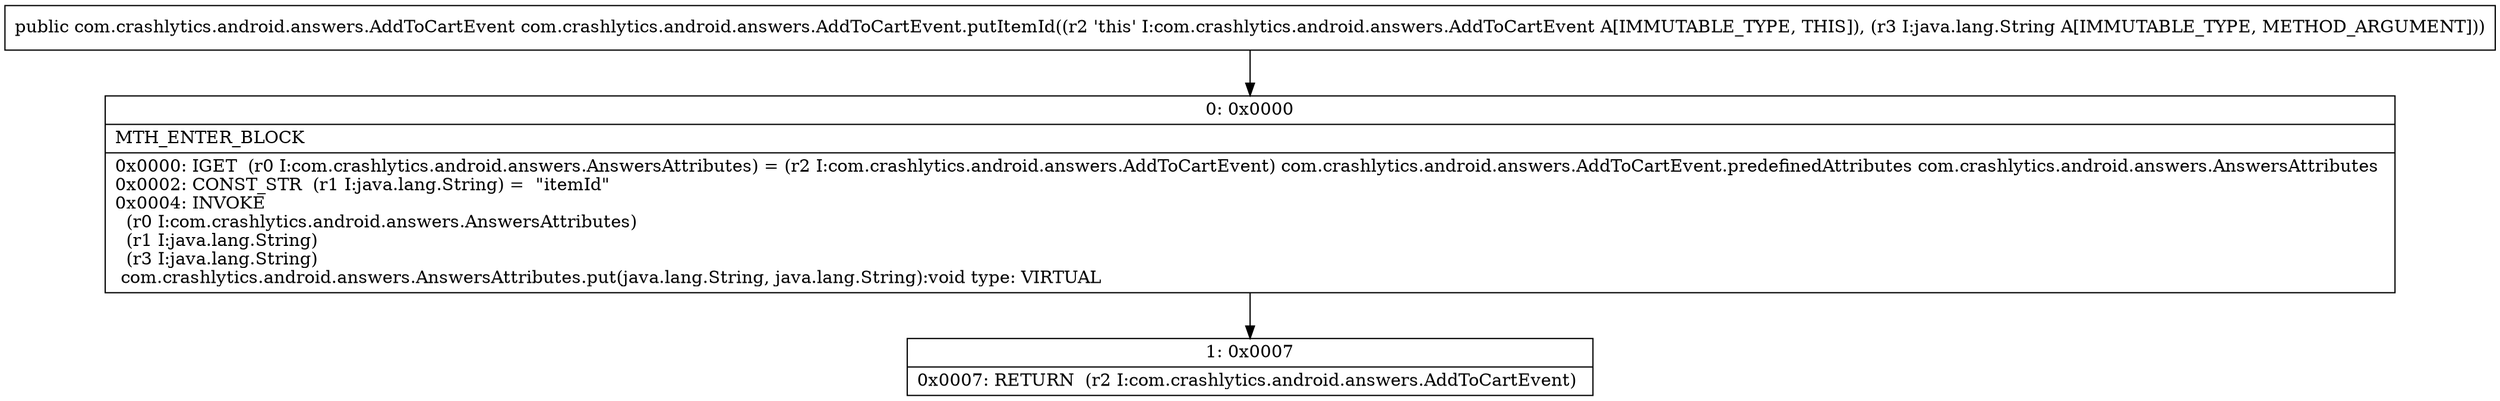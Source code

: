 digraph "CFG forcom.crashlytics.android.answers.AddToCartEvent.putItemId(Ljava\/lang\/String;)Lcom\/crashlytics\/android\/answers\/AddToCartEvent;" {
Node_0 [shape=record,label="{0\:\ 0x0000|MTH_ENTER_BLOCK\l|0x0000: IGET  (r0 I:com.crashlytics.android.answers.AnswersAttributes) = (r2 I:com.crashlytics.android.answers.AddToCartEvent) com.crashlytics.android.answers.AddToCartEvent.predefinedAttributes com.crashlytics.android.answers.AnswersAttributes \l0x0002: CONST_STR  (r1 I:java.lang.String) =  \"itemId\" \l0x0004: INVOKE  \l  (r0 I:com.crashlytics.android.answers.AnswersAttributes)\l  (r1 I:java.lang.String)\l  (r3 I:java.lang.String)\l com.crashlytics.android.answers.AnswersAttributes.put(java.lang.String, java.lang.String):void type: VIRTUAL \l}"];
Node_1 [shape=record,label="{1\:\ 0x0007|0x0007: RETURN  (r2 I:com.crashlytics.android.answers.AddToCartEvent) \l}"];
MethodNode[shape=record,label="{public com.crashlytics.android.answers.AddToCartEvent com.crashlytics.android.answers.AddToCartEvent.putItemId((r2 'this' I:com.crashlytics.android.answers.AddToCartEvent A[IMMUTABLE_TYPE, THIS]), (r3 I:java.lang.String A[IMMUTABLE_TYPE, METHOD_ARGUMENT])) }"];
MethodNode -> Node_0;
Node_0 -> Node_1;
}


